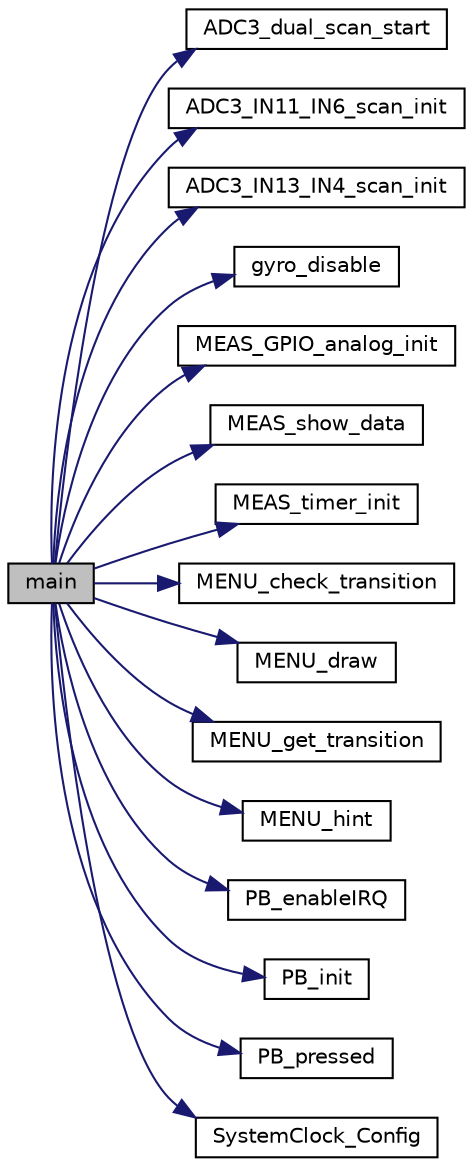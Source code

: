 digraph "main"
{
 // LATEX_PDF_SIZE
  edge [fontname="Helvetica",fontsize="10",labelfontname="Helvetica",labelfontsize="10"];
  node [fontname="Helvetica",fontsize="10",shape=record];
  rankdir="LR";
  Node1 [label="main",height=0.2,width=0.4,color="black", fillcolor="grey75", style="filled", fontcolor="black",tooltip="Main function."];
  Node1 -> Node2 [color="midnightblue",fontsize="10",style="solid",fontname="Helvetica"];
  Node2 [label="ADC3_dual_scan_start",height=0.2,width=0.4,color="black", fillcolor="white", style="filled",URL="$measuring_8c.html#a816ecd0c653237b918a5e862143b081c",tooltip="Start DMA, ADC and timer."];
  Node1 -> Node3 [color="midnightblue",fontsize="10",style="solid",fontname="Helvetica"];
  Node3 [label="ADC3_IN11_IN6_scan_init",height=0.2,width=0.4,color="black", fillcolor="white", style="filled",URL="$measuring_8c.html#af3a24973e259e999e4ebdfd1e6383c12",tooltip="Initialize ADC, timer and DMA for sequential acquisition = scan mode."];
  Node1 -> Node4 [color="midnightblue",fontsize="10",style="solid",fontname="Helvetica"];
  Node4 [label="ADC3_IN13_IN4_scan_init",height=0.2,width=0.4,color="black", fillcolor="white", style="filled",URL="$measuring_8c.html#af6c236e0b391beae12f714f7dd89a25e",tooltip="Initialize ADC, timer and DMA for sequential acquisition = scan mode."];
  Node1 -> Node5 [color="midnightblue",fontsize="10",style="solid",fontname="Helvetica"];
  Node5 [label="gyro_disable",height=0.2,width=0.4,color="black", fillcolor="white", style="filled",URL="$main_8c.html#a9506db1724e530dd11bccbdd8968998f",tooltip="Disable the onboard gyroscope."];
  Node1 -> Node6 [color="midnightblue",fontsize="10",style="solid",fontname="Helvetica"];
  Node6 [label="MEAS_GPIO_analog_init",height=0.2,width=0.4,color="black", fillcolor="white", style="filled",URL="$measuring_8c.html#a645930ff74ceaacb90aca99fae865f8f",tooltip="Configure GPIOs in analog mode."];
  Node1 -> Node7 [color="midnightblue",fontsize="10",style="solid",fontname="Helvetica"];
  Node7 [label="MEAS_show_data",height=0.2,width=0.4,color="black", fillcolor="white", style="filled",URL="$measuring_8c.html#af3778dd3469657b95ea6a05c1fe4de0a",tooltip="Draw buffer data as curves."];
  Node1 -> Node8 [color="midnightblue",fontsize="10",style="solid",fontname="Helvetica"];
  Node8 [label="MEAS_timer_init",height=0.2,width=0.4,color="black", fillcolor="white", style="filled",URL="$measuring_8c.html#a2ace7017c3957ead5cd587fc6fae0290",tooltip="Configure the timer to trigger the ADC(s)"];
  Node1 -> Node9 [color="midnightblue",fontsize="10",style="solid",fontname="Helvetica"];
  Node9 [label="MENU_check_transition",height=0.2,width=0.4,color="black", fillcolor="white", style="filled",URL="$menu_8c.html#a88e016ed6bb3eb9cfe66a3009bc6fbcf",tooltip="Check for selection/transition."];
  Node1 -> Node10 [color="midnightblue",fontsize="10",style="solid",fontname="Helvetica"];
  Node10 [label="MENU_draw",height=0.2,width=0.4,color="black", fillcolor="white", style="filled",URL="$menu_8c.html#a2cbb4c209c599e91da57c0d6cf8f710e",tooltip="Draw the menu onto the display."];
  Node1 -> Node11 [color="midnightblue",fontsize="10",style="solid",fontname="Helvetica"];
  Node11 [label="MENU_get_transition",height=0.2,width=0.4,color="black", fillcolor="white", style="filled",URL="$menu_8c.html#a3de77014a7c52cdf6ff1f973eee6f3f6",tooltip="Get menu selection/transition."];
  Node1 -> Node12 [color="midnightblue",fontsize="10",style="solid",fontname="Helvetica"];
  Node12 [label="MENU_hint",height=0.2,width=0.4,color="black", fillcolor="white", style="filled",URL="$menu_8c.html#a62e02a141652e1f34b11f73547ce6bc2",tooltip="Shows a hint at startup."];
  Node1 -> Node13 [color="midnightblue",fontsize="10",style="solid",fontname="Helvetica"];
  Node13 [label="PB_enableIRQ",height=0.2,width=0.4,color="black", fillcolor="white", style="filled",URL="$pushbutton_8c.html#a1d6696a09e34d517e04ff82f792baf57",tooltip="Configure interrupt on rising edge for the USER pushbutton."];
  Node1 -> Node14 [color="midnightblue",fontsize="10",style="solid",fontname="Helvetica"];
  Node14 [label="PB_init",height=0.2,width=0.4,color="black", fillcolor="white", style="filled",URL="$pushbutton_8c.html#a6efe94714ab265a5e515c7266d234917",tooltip="Configure the GPIO for the USER pushbutton."];
  Node1 -> Node15 [color="midnightblue",fontsize="10",style="solid",fontname="Helvetica"];
  Node15 [label="PB_pressed",height=0.2,width=0.4,color="black", fillcolor="white", style="filled",URL="$pushbutton_8c.html#ab920dbc364e7b33bb9186ac45ae1a332",tooltip="Was the pushbutton pressed?"];
  Node1 -> Node16 [color="midnightblue",fontsize="10",style="solid",fontname="Helvetica"];
  Node16 [label="SystemClock_Config",height=0.2,width=0.4,color="black", fillcolor="white", style="filled",URL="$main_8c.html#ad554cbf06ce0fa6f92a0c4152b8a4c64",tooltip="System Clock Configuration."];
}
